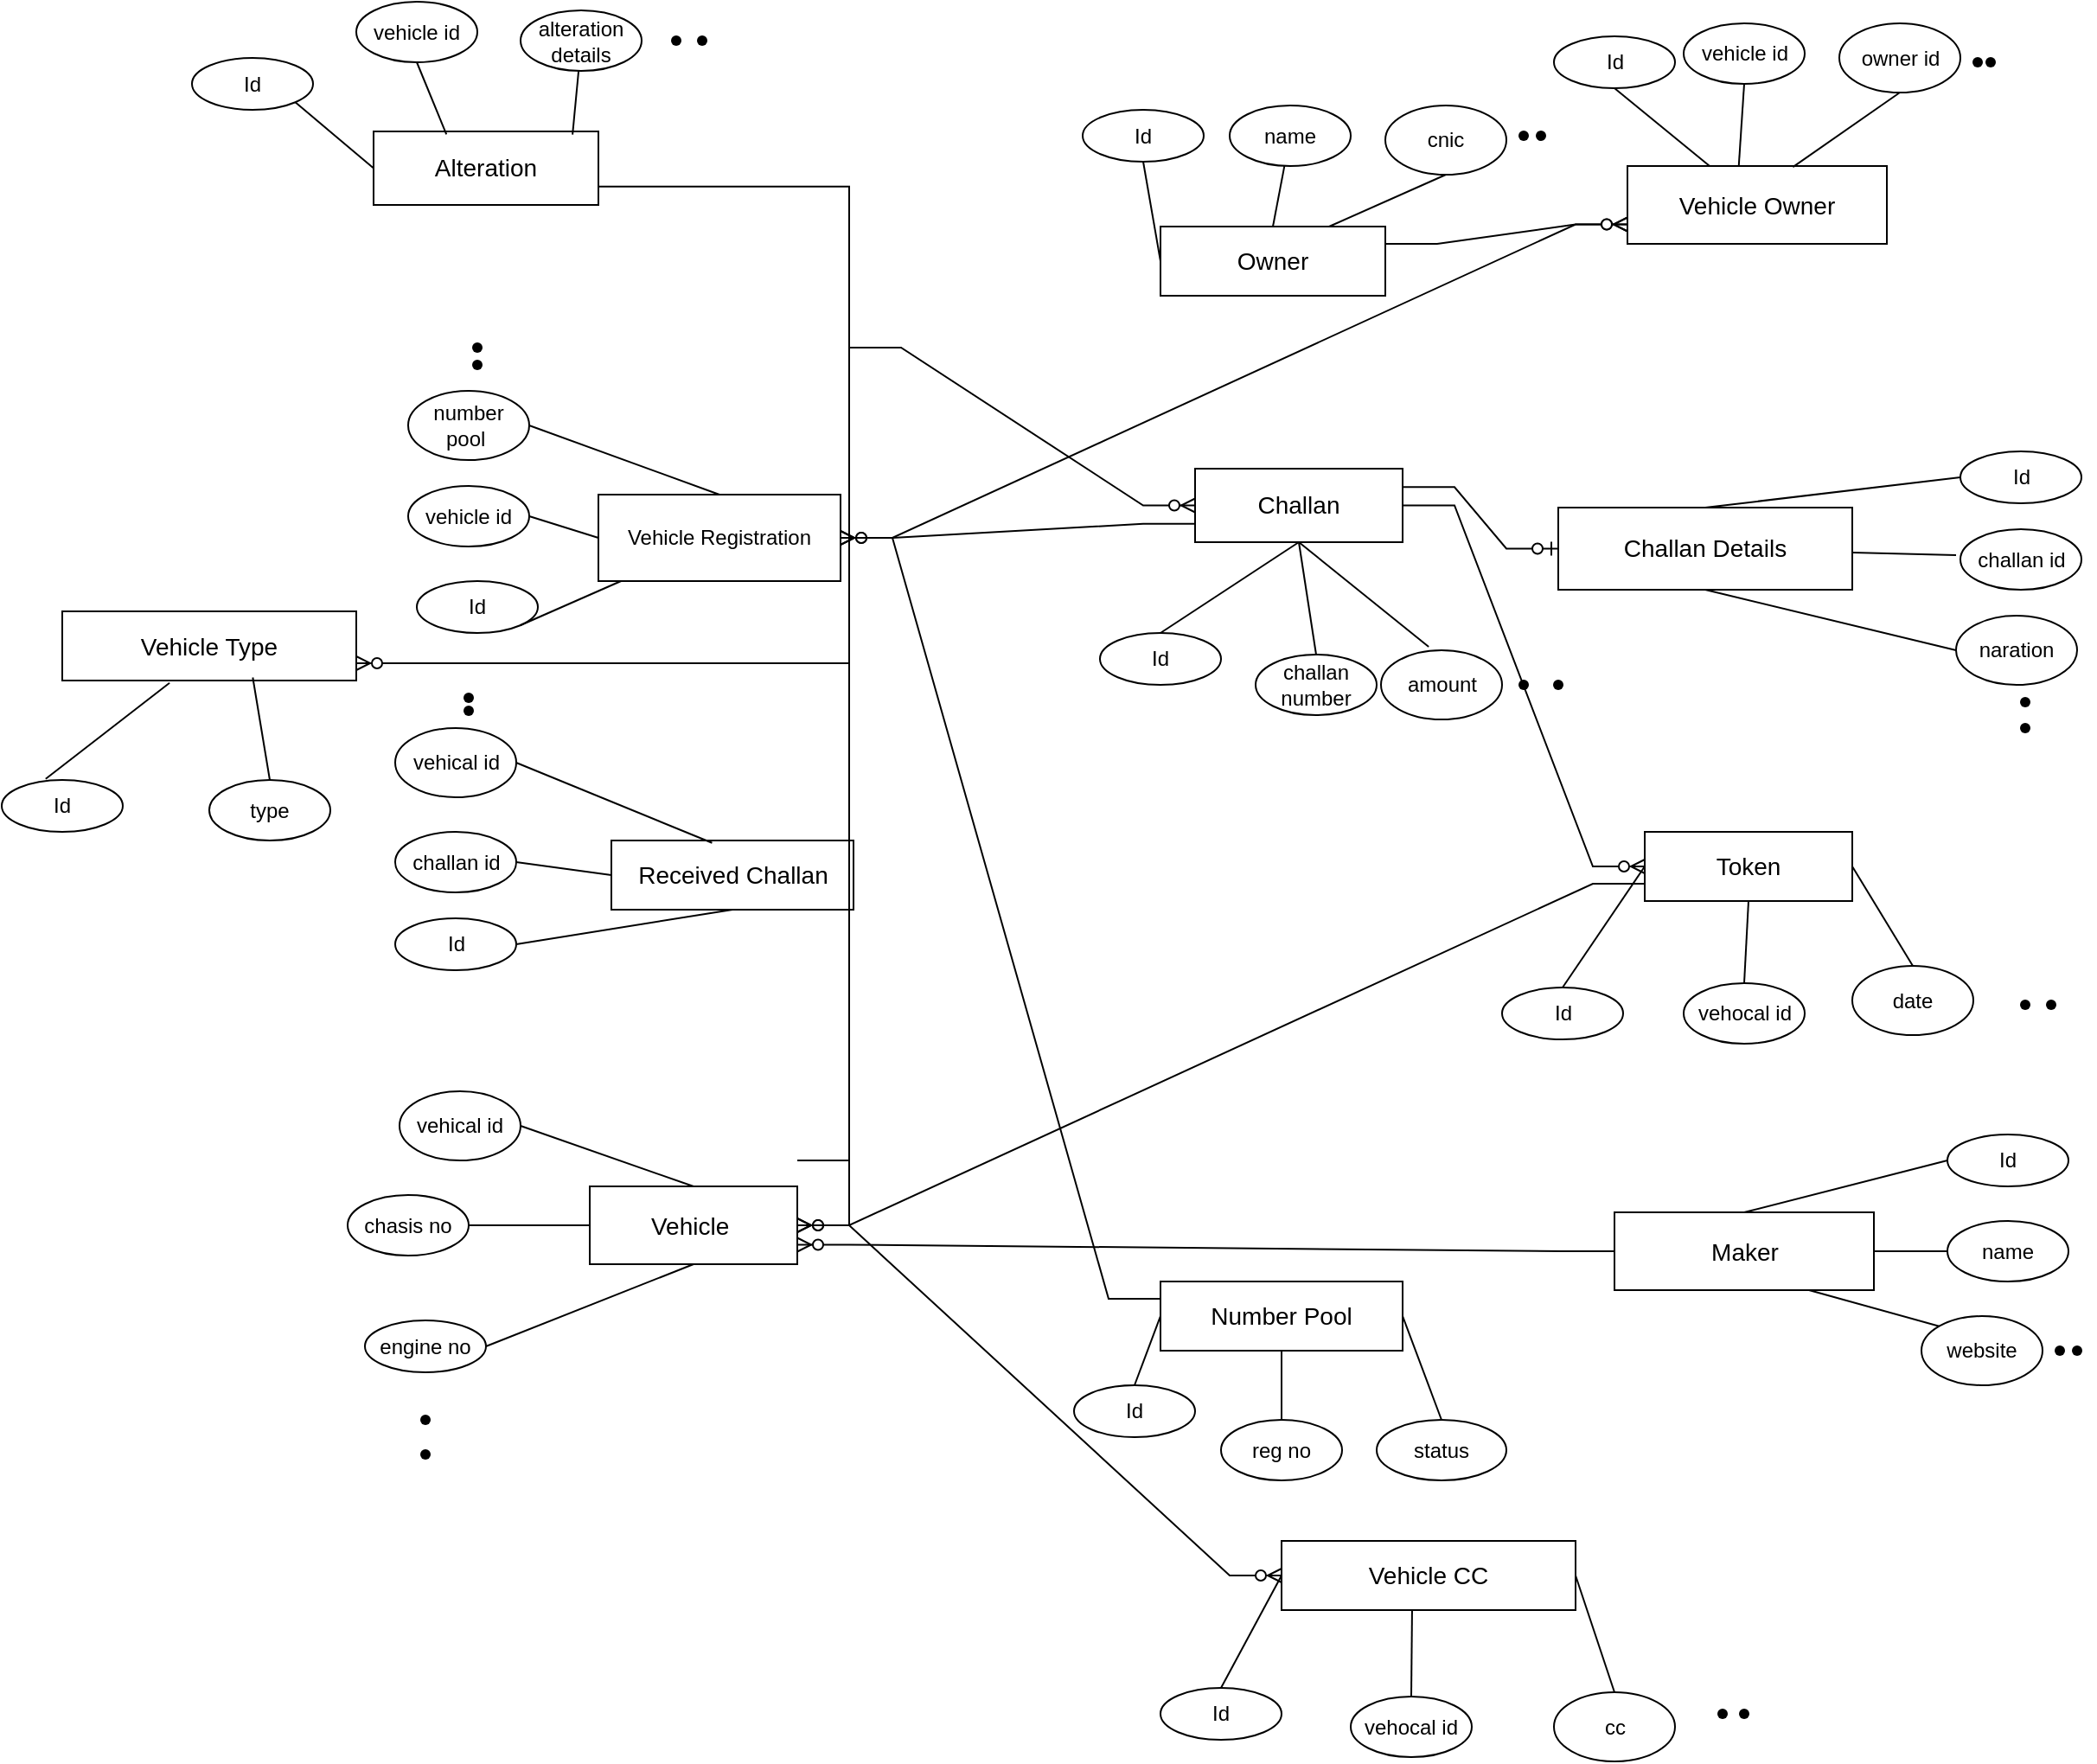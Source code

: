 <mxfile version="24.7.6">
  <diagram id="R2lEEEUBdFMjLlhIrx00" name="Page-1">
    <mxGraphModel dx="2717" dy="843" grid="1" gridSize="10" guides="1" tooltips="1" connect="1" arrows="1" fold="1" page="1" pageScale="1" pageWidth="850" pageHeight="1100" math="0" shadow="0" extFonts="Permanent Marker^https://fonts.googleapis.com/css?family=Permanent+Marker">
      <root>
        <mxCell id="0" />
        <mxCell id="1" parent="0" />
        <mxCell id="awwlPpyYNJp0B0LDnPgi-2" value="&lt;font style=&quot;font-size: 14px;&quot;&gt;Alteration&lt;/font&gt;" style="rounded=0;whiteSpace=wrap;html=1;" vertex="1" parent="1">
          <mxGeometry x="-165" y="135" width="130" height="42.5" as="geometry" />
        </mxCell>
        <mxCell id="awwlPpyYNJp0B0LDnPgi-3" value="&lt;span style=&quot;font-size: 14px;&quot;&gt;Owner&lt;/span&gt;" style="rounded=0;whiteSpace=wrap;html=1;" vertex="1" parent="1">
          <mxGeometry x="290" y="190" width="130" height="40" as="geometry" />
        </mxCell>
        <mxCell id="awwlPpyYNJp0B0LDnPgi-4" value="&lt;font style=&quot;font-size: 14px;&quot;&gt;Vehicle Owner&lt;/font&gt;" style="rounded=0;whiteSpace=wrap;html=1;" vertex="1" parent="1">
          <mxGeometry x="560" y="155" width="150" height="45" as="geometry" />
        </mxCell>
        <mxCell id="awwlPpyYNJp0B0LDnPgi-5" value="Vehicle Registration" style="rounded=0;whiteSpace=wrap;html=1;" vertex="1" parent="1">
          <mxGeometry x="-35" y="345" width="140" height="50" as="geometry" />
        </mxCell>
        <mxCell id="awwlPpyYNJp0B0LDnPgi-6" value="&lt;span style=&quot;font-size: 14px;&quot;&gt;Challan&lt;/span&gt;" style="rounded=0;whiteSpace=wrap;html=1;" vertex="1" parent="1">
          <mxGeometry x="310" y="330" width="120" height="42.5" as="geometry" />
        </mxCell>
        <mxCell id="awwlPpyYNJp0B0LDnPgi-7" value="&lt;span style=&quot;font-size: 14px;&quot;&gt;Challan Details&lt;/span&gt;" style="rounded=0;whiteSpace=wrap;html=1;" vertex="1" parent="1">
          <mxGeometry x="520" y="352.5" width="170" height="47.5" as="geometry" />
        </mxCell>
        <mxCell id="awwlPpyYNJp0B0LDnPgi-8" value="&lt;span style=&quot;font-size: 14px;&quot;&gt;Received Challan&lt;/span&gt;" style="rounded=0;whiteSpace=wrap;html=1;" vertex="1" parent="1">
          <mxGeometry x="-27.5" y="545" width="140" height="40" as="geometry" />
        </mxCell>
        <mxCell id="awwlPpyYNJp0B0LDnPgi-10" value="&lt;span style=&quot;font-size: 14px;&quot;&gt;Vehicle Type&lt;/span&gt;" style="rounded=0;whiteSpace=wrap;html=1;" vertex="1" parent="1">
          <mxGeometry x="-345" y="412.5" width="170" height="40" as="geometry" />
        </mxCell>
        <mxCell id="awwlPpyYNJp0B0LDnPgi-11" value="&lt;span style=&quot;font-size: 14px;&quot;&gt;Vehicle&amp;nbsp;&lt;/span&gt;" style="rounded=0;whiteSpace=wrap;html=1;" vertex="1" parent="1">
          <mxGeometry x="-40" y="745" width="120" height="45" as="geometry" />
        </mxCell>
        <mxCell id="awwlPpyYNJp0B0LDnPgi-12" value="&lt;span style=&quot;font-size: 14px;&quot;&gt;Number Pool&lt;/span&gt;" style="rounded=0;whiteSpace=wrap;html=1;" vertex="1" parent="1">
          <mxGeometry x="290" y="800" width="140" height="40" as="geometry" />
        </mxCell>
        <mxCell id="awwlPpyYNJp0B0LDnPgi-13" value="&lt;span style=&quot;font-size: 14px;&quot;&gt;Maker&lt;/span&gt;" style="rounded=0;whiteSpace=wrap;html=1;" vertex="1" parent="1">
          <mxGeometry x="552.5" y="760" width="150" height="45" as="geometry" />
        </mxCell>
        <mxCell id="awwlPpyYNJp0B0LDnPgi-14" value="&lt;span style=&quot;font-size: 14px;&quot;&gt;Vehicle CC&lt;/span&gt;" style="rounded=0;whiteSpace=wrap;html=1;" vertex="1" parent="1">
          <mxGeometry x="360" y="950" width="170" height="40" as="geometry" />
        </mxCell>
        <mxCell id="awwlPpyYNJp0B0LDnPgi-30" value="Id" style="ellipse;whiteSpace=wrap;html=1;align=center;" vertex="1" parent="1">
          <mxGeometry x="-270" y="92.5" width="70" height="30" as="geometry" />
        </mxCell>
        <mxCell id="awwlPpyYNJp0B0LDnPgi-31" value="vehicle id" style="ellipse;whiteSpace=wrap;html=1;align=center;" vertex="1" parent="1">
          <mxGeometry x="-175" y="60" width="70" height="35" as="geometry" />
        </mxCell>
        <mxCell id="awwlPpyYNJp0B0LDnPgi-46" value="" style="shape=waypoint;sketch=0;size=6;pointerEvents=1;points=[];fillColor=none;resizable=0;rotatable=0;perimeter=centerPerimeter;snapToPoint=1;" vertex="1" parent="1">
          <mxGeometry x="15" y="72.5" width="20" height="20" as="geometry" />
        </mxCell>
        <mxCell id="awwlPpyYNJp0B0LDnPgi-50" value="" style="shape=waypoint;sketch=0;size=6;pointerEvents=1;points=[];fillColor=none;resizable=0;rotatable=0;perimeter=centerPerimeter;snapToPoint=1;" vertex="1" parent="1">
          <mxGeometry y="72.5" width="20" height="20" as="geometry" />
        </mxCell>
        <mxCell id="awwlPpyYNJp0B0LDnPgi-51" value="Id" style="ellipse;whiteSpace=wrap;html=1;align=center;" vertex="1" parent="1">
          <mxGeometry x="245" y="122.5" width="70" height="30" as="geometry" />
        </mxCell>
        <mxCell id="awwlPpyYNJp0B0LDnPgi-52" value="name" style="ellipse;whiteSpace=wrap;html=1;align=center;" vertex="1" parent="1">
          <mxGeometry x="330" y="120" width="70" height="35" as="geometry" />
        </mxCell>
        <mxCell id="awwlPpyYNJp0B0LDnPgi-53" value="cnic" style="ellipse;whiteSpace=wrap;html=1;align=center;" vertex="1" parent="1">
          <mxGeometry x="420" y="120" width="70" height="40" as="geometry" />
        </mxCell>
        <mxCell id="awwlPpyYNJp0B0LDnPgi-54" value="" style="shape=waypoint;sketch=0;size=6;pointerEvents=1;points=[];fillColor=none;resizable=0;rotatable=0;perimeter=centerPerimeter;snapToPoint=1;" vertex="1" parent="1">
          <mxGeometry x="490" y="127.5" width="20" height="20" as="geometry" />
        </mxCell>
        <mxCell id="awwlPpyYNJp0B0LDnPgi-55" value="" style="shape=waypoint;sketch=0;size=6;pointerEvents=1;points=[];fillColor=none;resizable=0;rotatable=0;perimeter=centerPerimeter;snapToPoint=1;" vertex="1" parent="1">
          <mxGeometry x="500" y="127.5" width="20" height="20" as="geometry" />
        </mxCell>
        <mxCell id="awwlPpyYNJp0B0LDnPgi-60" value="Id" style="ellipse;whiteSpace=wrap;html=1;align=center;" vertex="1" parent="1">
          <mxGeometry x="517.5" y="80" width="70" height="30" as="geometry" />
        </mxCell>
        <mxCell id="awwlPpyYNJp0B0LDnPgi-61" value="vehicle id" style="ellipse;whiteSpace=wrap;html=1;align=center;" vertex="1" parent="1">
          <mxGeometry x="592.5" y="72.5" width="70" height="35" as="geometry" />
        </mxCell>
        <mxCell id="awwlPpyYNJp0B0LDnPgi-62" value="owner id" style="ellipse;whiteSpace=wrap;html=1;align=center;" vertex="1" parent="1">
          <mxGeometry x="682.5" y="72.5" width="70" height="40" as="geometry" />
        </mxCell>
        <mxCell id="awwlPpyYNJp0B0LDnPgi-68" value="" style="shape=waypoint;sketch=0;size=6;pointerEvents=1;points=[];fillColor=none;resizable=0;rotatable=0;perimeter=centerPerimeter;snapToPoint=1;" vertex="1" parent="1">
          <mxGeometry x="752.5" y="85" width="20" height="20" as="geometry" />
        </mxCell>
        <mxCell id="awwlPpyYNJp0B0LDnPgi-69" value="" style="shape=waypoint;sketch=0;size=6;pointerEvents=1;points=[];fillColor=none;resizable=0;rotatable=0;perimeter=centerPerimeter;snapToPoint=1;" vertex="1" parent="1">
          <mxGeometry x="760" y="85" width="20" height="20" as="geometry" />
        </mxCell>
        <mxCell id="awwlPpyYNJp0B0LDnPgi-86" value="Id" style="ellipse;whiteSpace=wrap;html=1;align=center;" vertex="1" parent="1">
          <mxGeometry x="-140" y="395" width="70" height="30" as="geometry" />
        </mxCell>
        <mxCell id="awwlPpyYNJp0B0LDnPgi-87" value="vehicle id" style="ellipse;whiteSpace=wrap;html=1;align=center;" vertex="1" parent="1">
          <mxGeometry x="-145" y="340" width="70" height="35" as="geometry" />
        </mxCell>
        <mxCell id="awwlPpyYNJp0B0LDnPgi-88" value="number pool&amp;nbsp;" style="ellipse;whiteSpace=wrap;html=1;align=center;" vertex="1" parent="1">
          <mxGeometry x="-145" y="285" width="70" height="40" as="geometry" />
        </mxCell>
        <mxCell id="awwlPpyYNJp0B0LDnPgi-96" value="" style="shape=waypoint;sketch=0;size=6;pointerEvents=1;points=[];fillColor=none;resizable=0;rotatable=0;perimeter=centerPerimeter;snapToPoint=1;" vertex="1" parent="1">
          <mxGeometry x="-115" y="250" width="20" height="20" as="geometry" />
        </mxCell>
        <mxCell id="awwlPpyYNJp0B0LDnPgi-97" value="" style="shape=waypoint;sketch=0;size=6;pointerEvents=1;points=[];fillColor=none;resizable=0;rotatable=0;perimeter=centerPerimeter;snapToPoint=1;" vertex="1" parent="1">
          <mxGeometry x="-115" y="260" width="20" height="20" as="geometry" />
        </mxCell>
        <mxCell id="awwlPpyYNJp0B0LDnPgi-98" value="Id" style="ellipse;whiteSpace=wrap;html=1;align=center;" vertex="1" parent="1">
          <mxGeometry x="752.5" y="320" width="70" height="30" as="geometry" />
        </mxCell>
        <mxCell id="awwlPpyYNJp0B0LDnPgi-99" value="challan id" style="ellipse;whiteSpace=wrap;html=1;align=center;" vertex="1" parent="1">
          <mxGeometry x="752.5" y="365" width="70" height="35" as="geometry" />
        </mxCell>
        <mxCell id="awwlPpyYNJp0B0LDnPgi-100" value="naration" style="ellipse;whiteSpace=wrap;html=1;align=center;" vertex="1" parent="1">
          <mxGeometry x="750" y="415" width="70" height="40" as="geometry" />
        </mxCell>
        <mxCell id="awwlPpyYNJp0B0LDnPgi-102" value="Id" style="ellipse;whiteSpace=wrap;html=1;align=center;" vertex="1" parent="1">
          <mxGeometry x="255" y="425" width="70" height="30" as="geometry" />
        </mxCell>
        <mxCell id="awwlPpyYNJp0B0LDnPgi-103" value="challan number" style="ellipse;whiteSpace=wrap;html=1;align=center;" vertex="1" parent="1">
          <mxGeometry x="345" y="437.5" width="70" height="35" as="geometry" />
        </mxCell>
        <mxCell id="awwlPpyYNJp0B0LDnPgi-104" value="amount" style="ellipse;whiteSpace=wrap;html=1;align=center;" vertex="1" parent="1">
          <mxGeometry x="417.5" y="435" width="70" height="40" as="geometry" />
        </mxCell>
        <mxCell id="awwlPpyYNJp0B0LDnPgi-105" value="" style="shape=waypoint;sketch=0;size=6;pointerEvents=1;points=[];fillColor=none;resizable=0;rotatable=0;perimeter=centerPerimeter;snapToPoint=1;" vertex="1" parent="1">
          <mxGeometry x="510" y="445" width="20" height="20" as="geometry" />
        </mxCell>
        <mxCell id="awwlPpyYNJp0B0LDnPgi-110" value="" style="shape=waypoint;sketch=0;size=6;pointerEvents=1;points=[];fillColor=none;resizable=0;rotatable=0;perimeter=centerPerimeter;snapToPoint=1;" vertex="1" parent="1">
          <mxGeometry x="490" y="445" width="20" height="20" as="geometry" />
        </mxCell>
        <mxCell id="awwlPpyYNJp0B0LDnPgi-111" style="edgeStyle=orthogonalEdgeStyle;rounded=0;orthogonalLoop=1;jettySize=auto;html=1;exitX=0.5;exitY=1;exitDx=0;exitDy=0;" edge="1" parent="1" source="awwlPpyYNJp0B0LDnPgi-99" target="awwlPpyYNJp0B0LDnPgi-99">
          <mxGeometry relative="1" as="geometry" />
        </mxCell>
        <mxCell id="awwlPpyYNJp0B0LDnPgi-115" value="" style="shape=waypoint;sketch=0;size=6;pointerEvents=1;points=[];fillColor=none;resizable=0;rotatable=0;perimeter=centerPerimeter;snapToPoint=1;" vertex="1" parent="1">
          <mxGeometry x="780" y="455" width="20" height="20" as="geometry" />
        </mxCell>
        <mxCell id="awwlPpyYNJp0B0LDnPgi-116" value="" style="shape=waypoint;sketch=0;size=6;pointerEvents=1;points=[];fillColor=none;resizable=0;rotatable=0;perimeter=centerPerimeter;snapToPoint=1;" vertex="1" parent="1">
          <mxGeometry x="780" y="470" width="20" height="20" as="geometry" />
        </mxCell>
        <mxCell id="awwlPpyYNJp0B0LDnPgi-119" value="Id" style="ellipse;whiteSpace=wrap;html=1;align=center;" vertex="1" parent="1">
          <mxGeometry x="-152.5" y="590" width="70" height="30" as="geometry" />
        </mxCell>
        <mxCell id="awwlPpyYNJp0B0LDnPgi-120" value="challan id" style="ellipse;whiteSpace=wrap;html=1;align=center;" vertex="1" parent="1">
          <mxGeometry x="-152.5" y="540" width="70" height="35" as="geometry" />
        </mxCell>
        <mxCell id="awwlPpyYNJp0B0LDnPgi-121" value="vehical id" style="ellipse;whiteSpace=wrap;html=1;align=center;" vertex="1" parent="1">
          <mxGeometry x="-152.5" y="480" width="70" height="40" as="geometry" />
        </mxCell>
        <mxCell id="awwlPpyYNJp0B0LDnPgi-125" value="" style="shape=waypoint;sketch=0;size=6;pointerEvents=1;points=[];fillColor=none;resizable=0;rotatable=0;perimeter=centerPerimeter;snapToPoint=1;" vertex="1" parent="1">
          <mxGeometry x="-120" y="452.5" width="20" height="20" as="geometry" />
        </mxCell>
        <mxCell id="awwlPpyYNJp0B0LDnPgi-126" value="" style="shape=waypoint;sketch=0;size=6;pointerEvents=1;points=[];fillColor=none;resizable=0;rotatable=0;perimeter=centerPerimeter;snapToPoint=1;" vertex="1" parent="1">
          <mxGeometry x="-120" y="460" width="20" height="20" as="geometry" />
        </mxCell>
        <mxCell id="awwlPpyYNJp0B0LDnPgi-127" value="engine no" style="ellipse;whiteSpace=wrap;html=1;align=center;" vertex="1" parent="1">
          <mxGeometry x="-170" y="822.5" width="70" height="30" as="geometry" />
        </mxCell>
        <mxCell id="awwlPpyYNJp0B0LDnPgi-128" value="chasis no" style="ellipse;whiteSpace=wrap;html=1;align=center;" vertex="1" parent="1">
          <mxGeometry x="-180" y="750" width="70" height="35" as="geometry" />
        </mxCell>
        <mxCell id="awwlPpyYNJp0B0LDnPgi-129" value="vehical id" style="ellipse;whiteSpace=wrap;html=1;align=center;" vertex="1" parent="1">
          <mxGeometry x="-150" y="690" width="70" height="40" as="geometry" />
        </mxCell>
        <mxCell id="awwlPpyYNJp0B0LDnPgi-130" value="alteration details" style="ellipse;whiteSpace=wrap;html=1;align=center;" vertex="1" parent="1">
          <mxGeometry x="-80" y="65" width="70" height="35" as="geometry" />
        </mxCell>
        <mxCell id="awwlPpyYNJp0B0LDnPgi-131" value="Id" style="ellipse;whiteSpace=wrap;html=1;align=center;" vertex="1" parent="1">
          <mxGeometry x="487.5" y="630" width="70" height="30" as="geometry" />
        </mxCell>
        <mxCell id="awwlPpyYNJp0B0LDnPgi-132" value="vehocal id" style="ellipse;whiteSpace=wrap;html=1;align=center;" vertex="1" parent="1">
          <mxGeometry x="592.5" y="627.5" width="70" height="35" as="geometry" />
        </mxCell>
        <mxCell id="awwlPpyYNJp0B0LDnPgi-133" value="date" style="ellipse;whiteSpace=wrap;html=1;align=center;" vertex="1" parent="1">
          <mxGeometry x="690" y="617.5" width="70" height="40" as="geometry" />
        </mxCell>
        <mxCell id="awwlPpyYNJp0B0LDnPgi-134" value="" style="shape=waypoint;sketch=0;size=6;pointerEvents=1;points=[];fillColor=none;resizable=0;rotatable=0;perimeter=centerPerimeter;snapToPoint=1;" vertex="1" parent="1">
          <mxGeometry x="795" y="630" width="20" height="20" as="geometry" />
        </mxCell>
        <mxCell id="awwlPpyYNJp0B0LDnPgi-135" value="" style="shape=waypoint;sketch=0;size=6;pointerEvents=1;points=[];fillColor=none;resizable=0;rotatable=0;perimeter=centerPerimeter;snapToPoint=1;" vertex="1" parent="1">
          <mxGeometry x="780" y="630" width="20" height="20" as="geometry" />
        </mxCell>
        <mxCell id="awwlPpyYNJp0B0LDnPgi-136" value="" style="shape=waypoint;sketch=0;size=6;pointerEvents=1;points=[];fillColor=none;resizable=0;rotatable=0;perimeter=centerPerimeter;snapToPoint=1;" vertex="1" parent="1">
          <mxGeometry x="-145" y="890" width="20" height="20" as="geometry" />
        </mxCell>
        <mxCell id="awwlPpyYNJp0B0LDnPgi-137" value="" style="shape=waypoint;sketch=0;size=6;pointerEvents=1;points=[];fillColor=none;resizable=0;rotatable=0;perimeter=centerPerimeter;snapToPoint=1;" vertex="1" parent="1">
          <mxGeometry x="-145" y="870" width="20" height="20" as="geometry" />
        </mxCell>
        <mxCell id="awwlPpyYNJp0B0LDnPgi-141" value="Id" style="ellipse;whiteSpace=wrap;html=1;align=center;" vertex="1" parent="1">
          <mxGeometry x="-380" y="510" width="70" height="30" as="geometry" />
        </mxCell>
        <mxCell id="awwlPpyYNJp0B0LDnPgi-142" value="type" style="ellipse;whiteSpace=wrap;html=1;align=center;" vertex="1" parent="1">
          <mxGeometry x="-260" y="510" width="70" height="35" as="geometry" />
        </mxCell>
        <mxCell id="awwlPpyYNJp0B0LDnPgi-148" value="Id" style="ellipse;whiteSpace=wrap;html=1;align=center;" vertex="1" parent="1">
          <mxGeometry x="745" y="715" width="70" height="30" as="geometry" />
        </mxCell>
        <mxCell id="awwlPpyYNJp0B0LDnPgi-149" value="name" style="ellipse;whiteSpace=wrap;html=1;align=center;" vertex="1" parent="1">
          <mxGeometry x="745" y="765" width="70" height="35" as="geometry" />
        </mxCell>
        <mxCell id="awwlPpyYNJp0B0LDnPgi-150" value="website" style="ellipse;whiteSpace=wrap;html=1;align=center;" vertex="1" parent="1">
          <mxGeometry x="730" y="820" width="70" height="40" as="geometry" />
        </mxCell>
        <mxCell id="awwlPpyYNJp0B0LDnPgi-151" value="" style="shape=waypoint;sketch=0;size=6;pointerEvents=1;points=[];fillColor=none;resizable=0;rotatable=0;perimeter=centerPerimeter;snapToPoint=1;" vertex="1" parent="1">
          <mxGeometry x="800" y="830" width="20" height="20" as="geometry" />
        </mxCell>
        <mxCell id="awwlPpyYNJp0B0LDnPgi-152" value="" style="shape=waypoint;sketch=0;size=6;pointerEvents=1;points=[];fillColor=none;resizable=0;rotatable=0;perimeter=centerPerimeter;snapToPoint=1;" vertex="1" parent="1">
          <mxGeometry x="810" y="830" width="20" height="20" as="geometry" />
        </mxCell>
        <mxCell id="awwlPpyYNJp0B0LDnPgi-153" value="Id" style="ellipse;whiteSpace=wrap;html=1;align=center;" vertex="1" parent="1">
          <mxGeometry x="290" y="1035" width="70" height="30" as="geometry" />
        </mxCell>
        <mxCell id="awwlPpyYNJp0B0LDnPgi-154" value="vehocal id" style="ellipse;whiteSpace=wrap;html=1;align=center;" vertex="1" parent="1">
          <mxGeometry x="400" y="1040" width="70" height="35" as="geometry" />
        </mxCell>
        <mxCell id="awwlPpyYNJp0B0LDnPgi-155" value="cc" style="ellipse;whiteSpace=wrap;html=1;align=center;" vertex="1" parent="1">
          <mxGeometry x="517.5" y="1037.5" width="70" height="40" as="geometry" />
        </mxCell>
        <mxCell id="awwlPpyYNJp0B0LDnPgi-156" value="" style="shape=waypoint;sketch=0;size=6;pointerEvents=1;points=[];fillColor=none;resizable=0;rotatable=0;perimeter=centerPerimeter;snapToPoint=1;" vertex="1" parent="1">
          <mxGeometry x="605" y="1040" width="20" height="20" as="geometry" />
        </mxCell>
        <mxCell id="awwlPpyYNJp0B0LDnPgi-157" value="" style="shape=waypoint;sketch=0;size=6;pointerEvents=1;points=[];fillColor=none;resizable=0;rotatable=0;perimeter=centerPerimeter;snapToPoint=1;" vertex="1" parent="1">
          <mxGeometry x="617.5" y="1040" width="20" height="20" as="geometry" />
        </mxCell>
        <mxCell id="awwlPpyYNJp0B0LDnPgi-158" value="Id" style="ellipse;whiteSpace=wrap;html=1;align=center;" vertex="1" parent="1">
          <mxGeometry x="240" y="860" width="70" height="30" as="geometry" />
        </mxCell>
        <mxCell id="awwlPpyYNJp0B0LDnPgi-159" value="reg no" style="ellipse;whiteSpace=wrap;html=1;align=center;" vertex="1" parent="1">
          <mxGeometry x="325" y="880" width="70" height="35" as="geometry" />
        </mxCell>
        <mxCell id="awwlPpyYNJp0B0LDnPgi-160" value="status" style="ellipse;whiteSpace=wrap;html=1;align=center;" vertex="1" parent="1">
          <mxGeometry x="415" y="880" width="75" height="35" as="geometry" />
        </mxCell>
        <mxCell id="awwlPpyYNJp0B0LDnPgi-164" value="" style="endArrow=none;html=1;rounded=0;entryX=0.5;entryY=0;entryDx=0;entryDy=0;exitX=1;exitY=0.5;exitDx=0;exitDy=0;" edge="1" parent="1" source="awwlPpyYNJp0B0LDnPgi-129" target="awwlPpyYNJp0B0LDnPgi-11">
          <mxGeometry relative="1" as="geometry">
            <mxPoint x="-10" y="700" as="sourcePoint" />
            <mxPoint x="150" y="700" as="targetPoint" />
          </mxGeometry>
        </mxCell>
        <mxCell id="awwlPpyYNJp0B0LDnPgi-165" value="" style="endArrow=none;html=1;rounded=0;entryX=0;entryY=0.5;entryDx=0;entryDy=0;exitX=1;exitY=0.5;exitDx=0;exitDy=0;" edge="1" parent="1" source="awwlPpyYNJp0B0LDnPgi-128" target="awwlPpyYNJp0B0LDnPgi-11">
          <mxGeometry relative="1" as="geometry">
            <mxPoint x="-70" y="720" as="sourcePoint" />
            <mxPoint x="30" y="755" as="targetPoint" />
          </mxGeometry>
        </mxCell>
        <mxCell id="awwlPpyYNJp0B0LDnPgi-166" value="" style="endArrow=none;html=1;rounded=0;entryX=0.5;entryY=1;entryDx=0;entryDy=0;exitX=1;exitY=0.5;exitDx=0;exitDy=0;" edge="1" parent="1" source="awwlPpyYNJp0B0LDnPgi-127" target="awwlPpyYNJp0B0LDnPgi-11">
          <mxGeometry relative="1" as="geometry">
            <mxPoint x="-100" y="778" as="sourcePoint" />
            <mxPoint x="-30" y="785" as="targetPoint" />
          </mxGeometry>
        </mxCell>
        <mxCell id="awwlPpyYNJp0B0LDnPgi-167" value="" style="endArrow=none;html=1;rounded=0;exitX=0.5;exitY=0;exitDx=0;exitDy=0;entryX=0;entryY=0.5;entryDx=0;entryDy=0;" edge="1" parent="1" source="awwlPpyYNJp0B0LDnPgi-153" target="awwlPpyYNJp0B0LDnPgi-14">
          <mxGeometry relative="1" as="geometry">
            <mxPoint x="240" y="1003" as="sourcePoint" />
            <mxPoint x="340" y="960" as="targetPoint" />
          </mxGeometry>
        </mxCell>
        <mxCell id="awwlPpyYNJp0B0LDnPgi-169" value="" style="endArrow=none;html=1;rounded=0;exitX=0.5;exitY=0;exitDx=0;exitDy=0;entryX=0.444;entryY=0.995;entryDx=0;entryDy=0;entryPerimeter=0;" edge="1" parent="1" source="awwlPpyYNJp0B0LDnPgi-154" target="awwlPpyYNJp0B0LDnPgi-14">
          <mxGeometry relative="1" as="geometry">
            <mxPoint x="345" y="1055" as="sourcePoint" />
            <mxPoint x="380" y="980" as="targetPoint" />
            <Array as="points" />
          </mxGeometry>
        </mxCell>
        <mxCell id="awwlPpyYNJp0B0LDnPgi-170" value="" style="endArrow=none;html=1;rounded=0;entryX=1;entryY=0.5;entryDx=0;entryDy=0;exitX=0.5;exitY=0;exitDx=0;exitDy=0;" edge="1" parent="1" source="awwlPpyYNJp0B0LDnPgi-155" target="awwlPpyYNJp0B0LDnPgi-14">
          <mxGeometry relative="1" as="geometry">
            <mxPoint x="550" y="1030" as="sourcePoint" />
            <mxPoint x="575" y="965" as="targetPoint" />
            <Array as="points" />
          </mxGeometry>
        </mxCell>
        <mxCell id="awwlPpyYNJp0B0LDnPgi-171" value="" style="endArrow=none;html=1;rounded=0;exitX=0.5;exitY=0;exitDx=0;exitDy=0;entryX=0;entryY=0.5;entryDx=0;entryDy=0;" edge="1" parent="1" source="awwlPpyYNJp0B0LDnPgi-158" target="awwlPpyYNJp0B0LDnPgi-12">
          <mxGeometry relative="1" as="geometry">
            <mxPoint x="280" y="740" as="sourcePoint" />
            <mxPoint x="440" y="740" as="targetPoint" />
          </mxGeometry>
        </mxCell>
        <mxCell id="awwlPpyYNJp0B0LDnPgi-172" value="" style="endArrow=none;html=1;rounded=0;exitX=0.5;exitY=0;exitDx=0;exitDy=0;entryX=0.5;entryY=1;entryDx=0;entryDy=0;" edge="1" parent="1" source="awwlPpyYNJp0B0LDnPgi-159" target="awwlPpyYNJp0B0LDnPgi-12">
          <mxGeometry relative="1" as="geometry">
            <mxPoint x="380" y="872.5" as="sourcePoint" />
            <mxPoint x="400" y="799.5" as="targetPoint" />
          </mxGeometry>
        </mxCell>
        <mxCell id="awwlPpyYNJp0B0LDnPgi-173" value="" style="endArrow=none;html=1;rounded=0;exitX=0.5;exitY=0;exitDx=0;exitDy=0;entryX=1;entryY=0.5;entryDx=0;entryDy=0;" edge="1" parent="1" source="awwlPpyYNJp0B0LDnPgi-160" target="awwlPpyYNJp0B0LDnPgi-12">
          <mxGeometry relative="1" as="geometry">
            <mxPoint x="345" y="863" as="sourcePoint" />
            <mxPoint x="365" y="790" as="targetPoint" />
          </mxGeometry>
        </mxCell>
        <mxCell id="awwlPpyYNJp0B0LDnPgi-175" value="" style="endArrow=none;html=1;rounded=0;exitX=0.5;exitY=0;exitDx=0;exitDy=0;entryX=0;entryY=0.5;entryDx=0;entryDy=0;" edge="1" parent="1" source="awwlPpyYNJp0B0LDnPgi-13" target="awwlPpyYNJp0B0LDnPgi-148">
          <mxGeometry relative="1" as="geometry">
            <mxPoint x="530" y="715" as="sourcePoint" />
            <mxPoint x="690" y="715" as="targetPoint" />
          </mxGeometry>
        </mxCell>
        <mxCell id="awwlPpyYNJp0B0LDnPgi-176" value="" style="endArrow=none;html=1;rounded=0;exitX=1;exitY=0.5;exitDx=0;exitDy=0;entryX=0;entryY=0.5;entryDx=0;entryDy=0;" edge="1" parent="1" source="awwlPpyYNJp0B0LDnPgi-13" target="awwlPpyYNJp0B0LDnPgi-149">
          <mxGeometry relative="1" as="geometry">
            <mxPoint x="646" y="795" as="sourcePoint" />
            <mxPoint x="740" y="780" as="targetPoint" />
          </mxGeometry>
        </mxCell>
        <mxCell id="awwlPpyYNJp0B0LDnPgi-177" value="" style="endArrow=none;html=1;rounded=0;exitX=0.75;exitY=1;exitDx=0;exitDy=0;entryX=0;entryY=0;entryDx=0;entryDy=0;" edge="1" parent="1" source="awwlPpyYNJp0B0LDnPgi-13" target="awwlPpyYNJp0B0LDnPgi-150">
          <mxGeometry relative="1" as="geometry">
            <mxPoint x="647" y="765" as="sourcePoint" />
            <mxPoint x="765" y="750" as="targetPoint" />
          </mxGeometry>
        </mxCell>
        <mxCell id="awwlPpyYNJp0B0LDnPgi-182" value="" style="endArrow=none;html=1;rounded=0;entryX=0.416;entryY=0.034;entryDx=0;entryDy=0;entryPerimeter=0;exitX=1;exitY=0.5;exitDx=0;exitDy=0;" edge="1" parent="1" source="awwlPpyYNJp0B0LDnPgi-121" target="awwlPpyYNJp0B0LDnPgi-8">
          <mxGeometry relative="1" as="geometry">
            <mxPoint x="-10" y="508.82" as="sourcePoint" />
            <mxPoint x="150" y="508.82" as="targetPoint" />
          </mxGeometry>
        </mxCell>
        <mxCell id="awwlPpyYNJp0B0LDnPgi-183" value="" style="endArrow=none;html=1;rounded=0;entryX=0;entryY=0.5;entryDx=0;entryDy=0;exitX=1;exitY=0.5;exitDx=0;exitDy=0;" edge="1" parent="1" source="awwlPpyYNJp0B0LDnPgi-120" target="awwlPpyYNJp0B0LDnPgi-8">
          <mxGeometry relative="1" as="geometry">
            <mxPoint y="544" as="sourcePoint" />
            <mxPoint x="113" y="576" as="targetPoint" />
          </mxGeometry>
        </mxCell>
        <mxCell id="awwlPpyYNJp0B0LDnPgi-184" value="" style="endArrow=none;html=1;rounded=0;exitX=1;exitY=0.5;exitDx=0;exitDy=0;entryX=0.5;entryY=1;entryDx=0;entryDy=0;" edge="1" parent="1" source="awwlPpyYNJp0B0LDnPgi-119" target="awwlPpyYNJp0B0LDnPgi-8">
          <mxGeometry relative="1" as="geometry">
            <mxPoint x="20" y="558" as="sourcePoint" />
            <mxPoint x="130" y="590" as="targetPoint" />
          </mxGeometry>
        </mxCell>
        <mxCell id="awwlPpyYNJp0B0LDnPgi-186" value="" style="endArrow=none;html=1;rounded=0;entryX=0;entryY=0.5;entryDx=0;entryDy=0;exitX=0.5;exitY=0;exitDx=0;exitDy=0;" edge="1" parent="1" source="awwlPpyYNJp0B0LDnPgi-131" target="awwlPpyYNJp0B0LDnPgi-9">
          <mxGeometry relative="1" as="geometry">
            <mxPoint x="480" y="580" as="sourcePoint" />
            <mxPoint x="440" y="590" as="targetPoint" />
          </mxGeometry>
        </mxCell>
        <mxCell id="awwlPpyYNJp0B0LDnPgi-9" value="&lt;span style=&quot;font-size: 14px;&quot;&gt;Token&lt;/span&gt;" style="rounded=0;whiteSpace=wrap;html=1;" vertex="1" parent="1">
          <mxGeometry x="570" y="540" width="120" height="40" as="geometry" />
        </mxCell>
        <mxCell id="awwlPpyYNJp0B0LDnPgi-187" value="" style="endArrow=none;html=1;rounded=0;entryX=0.5;entryY=0;entryDx=0;entryDy=0;exitX=0.5;exitY=1;exitDx=0;exitDy=0;" edge="1" parent="1" source="awwlPpyYNJp0B0LDnPgi-9" target="awwlPpyYNJp0B0LDnPgi-132">
          <mxGeometry relative="1" as="geometry">
            <mxPoint x="270" y="610" as="sourcePoint" />
            <mxPoint x="383" y="642" as="targetPoint" />
          </mxGeometry>
        </mxCell>
        <mxCell id="awwlPpyYNJp0B0LDnPgi-188" value="" style="endArrow=none;html=1;rounded=0;entryX=0.5;entryY=0;entryDx=0;entryDy=0;exitX=1;exitY=0.5;exitDx=0;exitDy=0;" edge="1" parent="1" source="awwlPpyYNJp0B0LDnPgi-9" target="awwlPpyYNJp0B0LDnPgi-133">
          <mxGeometry relative="1" as="geometry">
            <mxPoint x="415" y="575" as="sourcePoint" />
            <mxPoint x="528" y="607" as="targetPoint" />
          </mxGeometry>
        </mxCell>
        <mxCell id="awwlPpyYNJp0B0LDnPgi-189" value="" style="endArrow=none;html=1;rounded=0;entryX=0.363;entryY=-0.02;entryDx=0;entryDy=0;entryPerimeter=0;exitX=0.365;exitY=1.034;exitDx=0;exitDy=0;exitPerimeter=0;" edge="1" parent="1" source="awwlPpyYNJp0B0LDnPgi-10" target="awwlPpyYNJp0B0LDnPgi-141">
          <mxGeometry relative="1" as="geometry">
            <mxPoint x="517.5" y="583" as="sourcePoint" />
            <mxPoint x="630.5" y="615" as="targetPoint" />
          </mxGeometry>
        </mxCell>
        <mxCell id="awwlPpyYNJp0B0LDnPgi-192" value="" style="endArrow=none;html=1;rounded=0;entryX=0.5;entryY=0;entryDx=0;entryDy=0;exitX=0.648;exitY=0.956;exitDx=0;exitDy=0;exitPerimeter=0;" edge="1" parent="1" source="awwlPpyYNJp0B0LDnPgi-10" target="awwlPpyYNJp0B0LDnPgi-142">
          <mxGeometry relative="1" as="geometry">
            <mxPoint x="682.5" y="569.41" as="sourcePoint" />
            <mxPoint x="842.5" y="569.41" as="targetPoint" />
          </mxGeometry>
        </mxCell>
        <mxCell id="awwlPpyYNJp0B0LDnPgi-193" value="" style="endArrow=none;html=1;rounded=0;exitX=1;exitY=1;exitDx=0;exitDy=0;" edge="1" parent="1" source="awwlPpyYNJp0B0LDnPgi-86" target="awwlPpyYNJp0B0LDnPgi-5">
          <mxGeometry relative="1" as="geometry">
            <mxPoint x="20" y="390" as="sourcePoint" />
            <mxPoint x="160" y="394.41" as="targetPoint" />
          </mxGeometry>
        </mxCell>
        <mxCell id="awwlPpyYNJp0B0LDnPgi-195" value="" style="endArrow=none;html=1;rounded=0;entryX=0;entryY=0.5;entryDx=0;entryDy=0;exitX=1;exitY=0.5;exitDx=0;exitDy=0;" edge="1" parent="1" source="awwlPpyYNJp0B0LDnPgi-87" target="awwlPpyYNJp0B0LDnPgi-5">
          <mxGeometry relative="1" as="geometry">
            <mxPoint x="-90" y="365" as="sourcePoint" />
            <mxPoint x="70" y="365" as="targetPoint" />
          </mxGeometry>
        </mxCell>
        <mxCell id="awwlPpyYNJp0B0LDnPgi-196" value="" style="endArrow=none;html=1;rounded=0;entryX=0.5;entryY=0;entryDx=0;entryDy=0;exitX=1;exitY=0.5;exitDx=0;exitDy=0;" edge="1" parent="1" source="awwlPpyYNJp0B0LDnPgi-88" target="awwlPpyYNJp0B0LDnPgi-5">
          <mxGeometry relative="1" as="geometry">
            <mxPoint x="20" y="289.41" as="sourcePoint" />
            <mxPoint x="180" y="289.41" as="targetPoint" />
          </mxGeometry>
        </mxCell>
        <mxCell id="awwlPpyYNJp0B0LDnPgi-197" value="" style="endArrow=none;html=1;rounded=0;entryX=0.5;entryY=1;entryDx=0;entryDy=0;exitX=0.5;exitY=0;exitDx=0;exitDy=0;" edge="1" parent="1" source="awwlPpyYNJp0B0LDnPgi-102" target="awwlPpyYNJp0B0LDnPgi-6">
          <mxGeometry relative="1" as="geometry">
            <mxPoint x="290" y="420" as="sourcePoint" />
            <mxPoint x="425" y="394.41" as="targetPoint" />
          </mxGeometry>
        </mxCell>
        <mxCell id="awwlPpyYNJp0B0LDnPgi-198" value="" style="endArrow=none;html=1;rounded=0;entryX=0.5;entryY=0;entryDx=0;entryDy=0;exitX=0.5;exitY=1;exitDx=0;exitDy=0;" edge="1" parent="1" source="awwlPpyYNJp0B0LDnPgi-6" target="awwlPpyYNJp0B0LDnPgi-103">
          <mxGeometry relative="1" as="geometry">
            <mxPoint x="287.5" y="398.82" as="sourcePoint" />
            <mxPoint x="447.5" y="398.82" as="targetPoint" />
          </mxGeometry>
        </mxCell>
        <mxCell id="awwlPpyYNJp0B0LDnPgi-199" value="" style="endArrow=none;html=1;rounded=0;entryX=0.394;entryY=-0.051;entryDx=0;entryDy=0;entryPerimeter=0;exitX=0.5;exitY=1;exitDx=0;exitDy=0;" edge="1" parent="1" source="awwlPpyYNJp0B0LDnPgi-6" target="awwlPpyYNJp0B0LDnPgi-104">
          <mxGeometry relative="1" as="geometry">
            <mxPoint x="380" y="380" as="sourcePoint" />
            <mxPoint x="540" y="380" as="targetPoint" />
          </mxGeometry>
        </mxCell>
        <mxCell id="awwlPpyYNJp0B0LDnPgi-200" value="" style="endArrow=none;html=1;rounded=0;entryX=0;entryY=0.5;entryDx=0;entryDy=0;exitX=0.5;exitY=0;exitDx=0;exitDy=0;" edge="1" parent="1" source="awwlPpyYNJp0B0LDnPgi-7" target="awwlPpyYNJp0B0LDnPgi-98">
          <mxGeometry relative="1" as="geometry">
            <mxPoint x="605" y="325" as="sourcePoint" />
            <mxPoint x="765" y="325" as="targetPoint" />
          </mxGeometry>
        </mxCell>
        <mxCell id="awwlPpyYNJp0B0LDnPgi-202" value="" style="endArrow=none;html=1;rounded=0;" edge="1" parent="1" source="awwlPpyYNJp0B0LDnPgi-7">
          <mxGeometry relative="1" as="geometry">
            <mxPoint x="620" y="372.5" as="sourcePoint" />
            <mxPoint x="750" y="380" as="targetPoint" />
          </mxGeometry>
        </mxCell>
        <mxCell id="awwlPpyYNJp0B0LDnPgi-203" value="" style="endArrow=none;html=1;rounded=0;exitX=0.5;exitY=1;exitDx=0;exitDy=0;entryX=0;entryY=0.5;entryDx=0;entryDy=0;" edge="1" parent="1" source="awwlPpyYNJp0B0LDnPgi-7" target="awwlPpyYNJp0B0LDnPgi-100">
          <mxGeometry relative="1" as="geometry">
            <mxPoint x="600" y="439.41" as="sourcePoint" />
            <mxPoint x="760" y="439.41" as="targetPoint" />
          </mxGeometry>
        </mxCell>
        <mxCell id="awwlPpyYNJp0B0LDnPgi-204" value="" style="endArrow=none;html=1;rounded=0;entryX=1;entryY=1;entryDx=0;entryDy=0;exitX=0;exitY=0.5;exitDx=0;exitDy=0;" edge="1" parent="1" source="awwlPpyYNJp0B0LDnPgi-2" target="awwlPpyYNJp0B0LDnPgi-30">
          <mxGeometry relative="1" as="geometry">
            <mxPoint x="80" y="176.79" as="sourcePoint" />
            <mxPoint x="240" y="176.79" as="targetPoint" />
          </mxGeometry>
        </mxCell>
        <mxCell id="awwlPpyYNJp0B0LDnPgi-206" value="" style="endArrow=none;html=1;rounded=0;entryX=0.5;entryY=1;entryDx=0;entryDy=0;exitX=0.324;exitY=0.039;exitDx=0;exitDy=0;exitPerimeter=0;" edge="1" parent="1" source="awwlPpyYNJp0B0LDnPgi-2" target="awwlPpyYNJp0B0LDnPgi-31">
          <mxGeometry relative="1" as="geometry">
            <mxPoint x="110" y="140" as="sourcePoint" />
            <mxPoint x="280" y="190" as="targetPoint" />
          </mxGeometry>
        </mxCell>
        <mxCell id="awwlPpyYNJp0B0LDnPgi-207" value="" style="endArrow=none;html=1;rounded=0;exitX=0.885;exitY=0.042;exitDx=0;exitDy=0;exitPerimeter=0;" edge="1" parent="1" source="awwlPpyYNJp0B0LDnPgi-2" target="awwlPpyYNJp0B0LDnPgi-130">
          <mxGeometry relative="1" as="geometry">
            <mxPoint x="165" y="184.29" as="sourcePoint" />
            <mxPoint x="325" y="184.29" as="targetPoint" />
          </mxGeometry>
        </mxCell>
        <mxCell id="awwlPpyYNJp0B0LDnPgi-208" value="" style="endArrow=none;html=1;rounded=0;entryX=0;entryY=0.5;entryDx=0;entryDy=0;exitX=0.5;exitY=1;exitDx=0;exitDy=0;" edge="1" parent="1" source="awwlPpyYNJp0B0LDnPgi-51" target="awwlPpyYNJp0B0LDnPgi-3">
          <mxGeometry relative="1" as="geometry">
            <mxPoint x="260" y="158.57" as="sourcePoint" />
            <mxPoint x="270" y="170" as="targetPoint" />
          </mxGeometry>
        </mxCell>
        <mxCell id="awwlPpyYNJp0B0LDnPgi-209" value="" style="endArrow=none;html=1;rounded=0;entryX=0.5;entryY=0;entryDx=0;entryDy=0;" edge="1" parent="1" source="awwlPpyYNJp0B0LDnPgi-52" target="awwlPpyYNJp0B0LDnPgi-3">
          <mxGeometry relative="1" as="geometry">
            <mxPoint x="280" y="290" as="sourcePoint" />
            <mxPoint x="440" y="290" as="targetPoint" />
          </mxGeometry>
        </mxCell>
        <mxCell id="awwlPpyYNJp0B0LDnPgi-210" value="" style="endArrow=none;html=1;rounded=0;exitX=0.5;exitY=1;exitDx=0;exitDy=0;" edge="1" parent="1" source="awwlPpyYNJp0B0LDnPgi-60" target="awwlPpyYNJp0B0LDnPgi-4">
          <mxGeometry relative="1" as="geometry">
            <mxPoint x="505" y="127.5" as="sourcePoint" />
            <mxPoint x="665" y="127.5" as="targetPoint" />
          </mxGeometry>
        </mxCell>
        <mxCell id="awwlPpyYNJp0B0LDnPgi-211" value="" style="endArrow=none;html=1;rounded=0;entryX=0.5;entryY=1;entryDx=0;entryDy=0;exitX=0.75;exitY=0;exitDx=0;exitDy=0;" edge="1" parent="1" source="awwlPpyYNJp0B0LDnPgi-3" target="awwlPpyYNJp0B0LDnPgi-53">
          <mxGeometry relative="1" as="geometry">
            <mxPoint x="365" y="215" as="sourcePoint" />
            <mxPoint x="525" y="215" as="targetPoint" />
          </mxGeometry>
        </mxCell>
        <mxCell id="awwlPpyYNJp0B0LDnPgi-212" value="" style="endArrow=none;html=1;rounded=0;entryX=0.5;entryY=1;entryDx=0;entryDy=0;exitX=0.429;exitY=0.01;exitDx=0;exitDy=0;exitPerimeter=0;" edge="1" parent="1" source="awwlPpyYNJp0B0LDnPgi-4" target="awwlPpyYNJp0B0LDnPgi-61">
          <mxGeometry relative="1" as="geometry">
            <mxPoint x="605" y="168.04" as="sourcePoint" />
            <mxPoint x="765" y="168.04" as="targetPoint" />
          </mxGeometry>
        </mxCell>
        <mxCell id="awwlPpyYNJp0B0LDnPgi-213" value="" style="endArrow=none;html=1;rounded=0;entryX=0.5;entryY=1;entryDx=0;entryDy=0;exitX=0.638;exitY=0.013;exitDx=0;exitDy=0;exitPerimeter=0;" edge="1" parent="1" source="awwlPpyYNJp0B0LDnPgi-4" target="awwlPpyYNJp0B0LDnPgi-62">
          <mxGeometry relative="1" as="geometry">
            <mxPoint x="620" y="160" as="sourcePoint" />
            <mxPoint x="460" y="310" as="targetPoint" />
          </mxGeometry>
        </mxCell>
        <mxCell id="awwlPpyYNJp0B0LDnPgi-218" value="" style="edgeStyle=entityRelationEdgeStyle;fontSize=12;html=1;endArrow=ERzeroToMany;endFill=1;rounded=0;exitX=1;exitY=0.75;exitDx=0;exitDy=0;" edge="1" parent="1" source="awwlPpyYNJp0B0LDnPgi-2" target="awwlPpyYNJp0B0LDnPgi-11">
          <mxGeometry width="100" height="100" relative="1" as="geometry">
            <mxPoint x="40" y="240" as="sourcePoint" />
            <mxPoint x="140" y="140" as="targetPoint" />
            <Array as="points">
              <mxPoint x="-40" y="210" />
              <mxPoint y="180" />
              <mxPoint x="210" y="510" />
              <mxPoint x="-120" y="210" />
            </Array>
          </mxGeometry>
        </mxCell>
        <mxCell id="awwlPpyYNJp0B0LDnPgi-220" value="" style="edgeStyle=entityRelationEdgeStyle;fontSize=12;html=1;endArrow=ERzeroToMany;endFill=1;rounded=0;entryX=0;entryY=0.5;entryDx=0;entryDy=0;" edge="1" parent="1" target="awwlPpyYNJp0B0LDnPgi-6">
          <mxGeometry width="100" height="100" relative="1" as="geometry">
            <mxPoint x="110" y="260" as="sourcePoint" />
            <mxPoint x="280" y="352.5" as="targetPoint" />
            <Array as="points">
              <mxPoint x="30" y="180" />
              <mxPoint x="130" y="280" />
              <mxPoint x="90" y="170" />
              <mxPoint x="110" y="270" />
              <mxPoint x="110" y="290" />
            </Array>
          </mxGeometry>
        </mxCell>
        <mxCell id="awwlPpyYNJp0B0LDnPgi-221" value="" style="edgeStyle=entityRelationEdgeStyle;fontSize=12;html=1;endArrow=ERzeroToMany;endFill=1;rounded=0;entryX=0;entryY=0.5;entryDx=0;entryDy=0;" edge="1" parent="1" source="awwlPpyYNJp0B0LDnPgi-6" target="awwlPpyYNJp0B0LDnPgi-9">
          <mxGeometry width="100" height="100" relative="1" as="geometry">
            <mxPoint x="440" y="340" as="sourcePoint" />
            <mxPoint x="400" y="530" as="targetPoint" />
          </mxGeometry>
        </mxCell>
        <mxCell id="awwlPpyYNJp0B0LDnPgi-223" value="" style="edgeStyle=entityRelationEdgeStyle;fontSize=12;html=1;endArrow=ERzeroToMany;endFill=1;rounded=0;entryX=1;entryY=0.5;entryDx=0;entryDy=0;exitX=0;exitY=0.75;exitDx=0;exitDy=0;" edge="1" parent="1" source="awwlPpyYNJp0B0LDnPgi-6" target="awwlPpyYNJp0B0LDnPgi-5">
          <mxGeometry width="100" height="100" relative="1" as="geometry">
            <mxPoint x="290" y="650" as="sourcePoint" />
            <mxPoint x="180" y="370" as="targetPoint" />
            <Array as="points">
              <mxPoint x="260" y="540" />
              <mxPoint x="200" y="420" />
            </Array>
          </mxGeometry>
        </mxCell>
        <mxCell id="awwlPpyYNJp0B0LDnPgi-224" value="" style="edgeStyle=entityRelationEdgeStyle;fontSize=12;html=1;endArrow=ERzeroToMany;endFill=1;rounded=0;entryX=1;entryY=0.5;entryDx=0;entryDy=0;exitX=0;exitY=0.75;exitDx=0;exitDy=0;" edge="1" parent="1" source="awwlPpyYNJp0B0LDnPgi-9" target="awwlPpyYNJp0B0LDnPgi-11">
          <mxGeometry width="100" height="100" relative="1" as="geometry">
            <mxPoint x="300" y="630" as="sourcePoint" />
            <mxPoint x="400" y="530" as="targetPoint" />
            <Array as="points">
              <mxPoint x="540" y="578" />
              <mxPoint x="557" y="570" />
              <mxPoint x="100" y="768" />
              <mxPoint x="90" y="768" />
              <mxPoint x="600" y="560" />
              <mxPoint x="90" y="760" />
            </Array>
          </mxGeometry>
        </mxCell>
        <mxCell id="awwlPpyYNJp0B0LDnPgi-225" value="" style="edgeStyle=entityRelationEdgeStyle;fontSize=12;html=1;endArrow=ERzeroToMany;endFill=1;rounded=0;exitX=0;exitY=0.5;exitDx=0;exitDy=0;entryX=1;entryY=0.75;entryDx=0;entryDy=0;" edge="1" parent="1" source="awwlPpyYNJp0B0LDnPgi-13" target="awwlPpyYNJp0B0LDnPgi-11">
          <mxGeometry width="100" height="100" relative="1" as="geometry">
            <mxPoint x="300" y="800" as="sourcePoint" />
            <mxPoint x="90" y="760" as="targetPoint" />
            <Array as="points">
              <mxPoint x="510" y="760" />
            </Array>
          </mxGeometry>
        </mxCell>
        <mxCell id="awwlPpyYNJp0B0LDnPgi-226" value="" style="edgeStyle=entityRelationEdgeStyle;fontSize=12;html=1;endArrow=ERzeroToMany;endFill=1;rounded=0;entryX=1;entryY=0.5;entryDx=0;entryDy=0;exitX=0;exitY=0.25;exitDx=0;exitDy=0;" edge="1" parent="1" source="awwlPpyYNJp0B0LDnPgi-12" target="awwlPpyYNJp0B0LDnPgi-5">
          <mxGeometry width="100" height="100" relative="1" as="geometry">
            <mxPoint x="300" y="950" as="sourcePoint" />
            <mxPoint x="240" y="630" as="targetPoint" />
            <Array as="points">
              <mxPoint x="110" y="360" />
              <mxPoint x="121" y="370" />
            </Array>
          </mxGeometry>
        </mxCell>
        <mxCell id="awwlPpyYNJp0B0LDnPgi-227" value="" style="edgeStyle=entityRelationEdgeStyle;fontSize=12;html=1;endArrow=ERzeroToMany;endFill=1;rounded=0;entryX=0;entryY=0.5;entryDx=0;entryDy=0;exitX=1;exitY=0.5;exitDx=0;exitDy=0;" edge="1" parent="1" source="awwlPpyYNJp0B0LDnPgi-11" target="awwlPpyYNJp0B0LDnPgi-14">
          <mxGeometry width="100" height="100" relative="1" as="geometry">
            <mxPoint x="10" y="800" as="sourcePoint" />
            <mxPoint x="360" y="994" as="targetPoint" />
            <Array as="points">
              <mxPoint x="20" y="834" />
              <mxPoint x="20" y="794" />
              <mxPoint x="115" y="974" />
              <mxPoint x="105" y="964" />
              <mxPoint x="75" y="1004" />
            </Array>
          </mxGeometry>
        </mxCell>
        <mxCell id="awwlPpyYNJp0B0LDnPgi-228" value="" style="edgeStyle=entityRelationEdgeStyle;fontSize=12;html=1;endArrow=ERzeroToMany;endFill=1;rounded=0;entryX=0;entryY=0.75;entryDx=0;entryDy=0;exitX=1;exitY=0.25;exitDx=0;exitDy=0;" edge="1" parent="1" source="awwlPpyYNJp0B0LDnPgi-3" target="awwlPpyYNJp0B0LDnPgi-4">
          <mxGeometry width="100" height="100" relative="1" as="geometry">
            <mxPoint x="440" y="220" as="sourcePoint" />
            <mxPoint x="620" y="200" as="targetPoint" />
            <Array as="points">
              <mxPoint x="440" y="220" />
              <mxPoint x="460" y="280" />
              <mxPoint x="500" y="230" />
              <mxPoint x="560" y="190" />
              <mxPoint x="560" y="180" />
              <mxPoint x="340" y="300" />
            </Array>
          </mxGeometry>
        </mxCell>
        <mxCell id="awwlPpyYNJp0B0LDnPgi-229" value="" style="edgeStyle=entityRelationEdgeStyle;fontSize=12;html=1;endArrow=ERzeroToMany;endFill=1;rounded=0;entryX=1;entryY=0.75;entryDx=0;entryDy=0;" edge="1" parent="1" target="awwlPpyYNJp0B0LDnPgi-10">
          <mxGeometry width="100" height="100" relative="1" as="geometry">
            <mxPoint x="80" y="730" as="sourcePoint" />
            <mxPoint x="400" y="560" as="targetPoint" />
            <Array as="points">
              <mxPoint x="230" y="690" />
            </Array>
          </mxGeometry>
        </mxCell>
        <mxCell id="awwlPpyYNJp0B0LDnPgi-231" value="" style="edgeStyle=entityRelationEdgeStyle;fontSize=12;html=1;endArrow=ERzeroToOne;endFill=1;rounded=0;entryX=0;entryY=0.5;entryDx=0;entryDy=0;exitX=1;exitY=0.25;exitDx=0;exitDy=0;" edge="1" parent="1" source="awwlPpyYNJp0B0LDnPgi-6" target="awwlPpyYNJp0B0LDnPgi-7">
          <mxGeometry width="100" height="100" relative="1" as="geometry">
            <mxPoint x="470" y="320" as="sourcePoint" />
            <mxPoint x="570" y="220" as="targetPoint" />
          </mxGeometry>
        </mxCell>
        <mxCell id="awwlPpyYNJp0B0LDnPgi-232" value="" style="edgeStyle=entityRelationEdgeStyle;fontSize=12;html=1;endArrow=ERzeroToMany;endFill=1;rounded=0;entryX=0;entryY=0.75;entryDx=0;entryDy=0;exitX=1;exitY=0.5;exitDx=0;exitDy=0;" edge="1" parent="1" source="awwlPpyYNJp0B0LDnPgi-5" target="awwlPpyYNJp0B0LDnPgi-4">
          <mxGeometry width="100" height="100" relative="1" as="geometry">
            <mxPoint x="130" y="380" as="sourcePoint" />
            <mxPoint x="270" y="420" as="targetPoint" />
            <Array as="points">
              <mxPoint x="140" y="340" />
              <mxPoint x="400" y="300" />
              <mxPoint x="350" y="290" />
            </Array>
          </mxGeometry>
        </mxCell>
      </root>
    </mxGraphModel>
  </diagram>
</mxfile>

